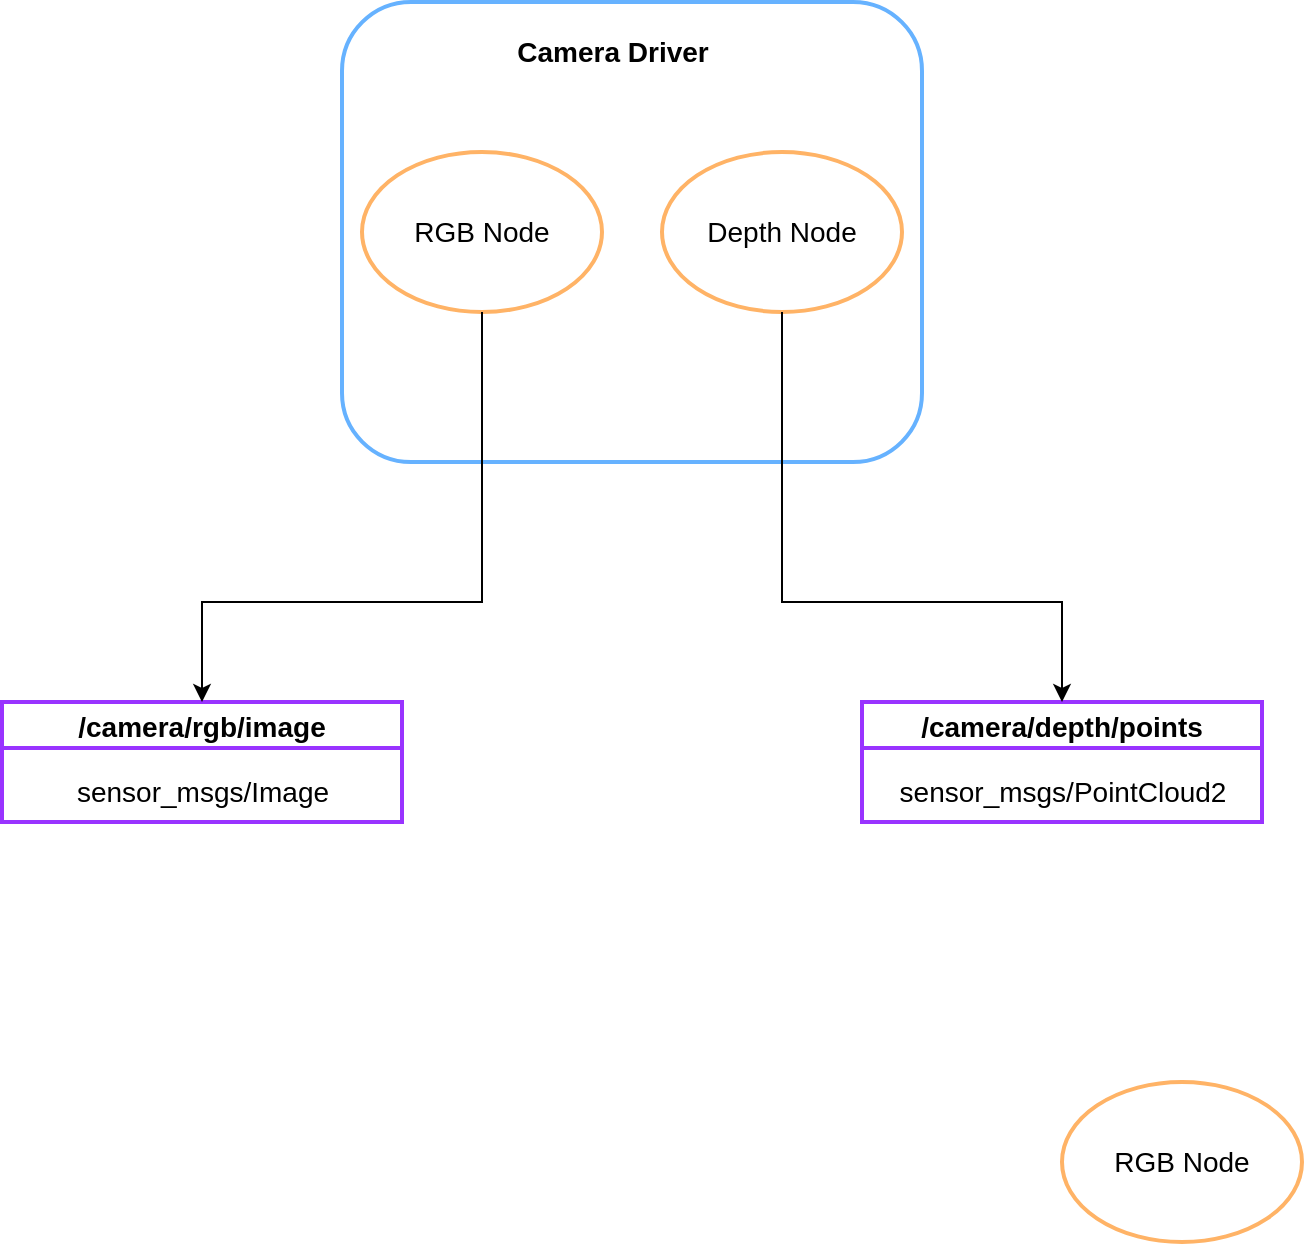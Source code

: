 <mxfile version="20.4.1" type="github">
  <diagram id="prtHgNgQTEPvFCAcTncT" name="Page-1">
    <mxGraphModel dx="2219" dy="913" grid="1" gridSize="10" guides="1" tooltips="1" connect="1" arrows="1" fold="1" page="1" pageScale="1" pageWidth="827" pageHeight="1169" math="0" shadow="0">
      <root>
        <mxCell id="0" />
        <mxCell id="1" parent="0" />
        <mxCell id="816tmAHv5r7IAD_qv0HO-7" value="/camera/rgb/image" style="swimlane;strokeColor=#9933FF;strokeWidth=2;fontSize=14;" vertex="1" parent="1">
          <mxGeometry x="-60" y="410" width="200" height="60" as="geometry">
            <mxRectangle x="250" y="140" width="180" height="30" as="alternateBounds" />
          </mxGeometry>
        </mxCell>
        <mxCell id="816tmAHv5r7IAD_qv0HO-9" value="sensor_msgs/Image" style="text;html=1;align=center;verticalAlign=middle;resizable=0;points=[];autosize=1;strokeColor=none;fillColor=none;fontSize=14;" vertex="1" parent="816tmAHv5r7IAD_qv0HO-7">
          <mxGeometry x="25" y="30" width="150" height="30" as="geometry" />
        </mxCell>
        <mxCell id="816tmAHv5r7IAD_qv0HO-10" value="" style="group" vertex="1" connectable="0" parent="1">
          <mxGeometry x="100" y="60" width="290" height="230" as="geometry" />
        </mxCell>
        <mxCell id="816tmAHv5r7IAD_qv0HO-1" value="" style="rounded=1;whiteSpace=wrap;html=1;strokeColor=#66B2FF;strokeWidth=2;" vertex="1" parent="816tmAHv5r7IAD_qv0HO-10">
          <mxGeometry x="10" width="290" height="230" as="geometry" />
        </mxCell>
        <mxCell id="816tmAHv5r7IAD_qv0HO-2" value="&lt;font style=&quot;font-size: 14px;&quot;&gt;&lt;b&gt;Camera Driver&lt;/b&gt;&lt;/font&gt;" style="text;html=1;strokeColor=none;fillColor=none;align=center;verticalAlign=middle;whiteSpace=wrap;rounded=0;" vertex="1" parent="816tmAHv5r7IAD_qv0HO-10">
          <mxGeometry x="82.5" y="10" width="125" height="30" as="geometry" />
        </mxCell>
        <mxCell id="816tmAHv5r7IAD_qv0HO-3" value="&lt;div&gt;RGB Node&lt;br&gt;&lt;/div&gt;" style="ellipse;whiteSpace=wrap;html=1;fontSize=14;strokeColor=#FFB366;strokeWidth=2;" vertex="1" parent="816tmAHv5r7IAD_qv0HO-10">
          <mxGeometry x="20" y="75" width="120" height="80" as="geometry" />
        </mxCell>
        <mxCell id="816tmAHv5r7IAD_qv0HO-4" value="&lt;div&gt;Depth Node&lt;br&gt;&lt;/div&gt;" style="ellipse;whiteSpace=wrap;html=1;fontSize=14;strokeColor=#FFB366;strokeWidth=2;" vertex="1" parent="816tmAHv5r7IAD_qv0HO-10">
          <mxGeometry x="170" y="75" width="120" height="80" as="geometry" />
        </mxCell>
        <mxCell id="816tmAHv5r7IAD_qv0HO-11" value="&lt;div&gt;RGB Node&lt;br&gt;&lt;/div&gt;" style="ellipse;whiteSpace=wrap;html=1;fontSize=14;strokeColor=#FFB366;strokeWidth=2;" vertex="1" parent="1">
          <mxGeometry x="470" y="600" width="120" height="80" as="geometry" />
        </mxCell>
        <mxCell id="816tmAHv5r7IAD_qv0HO-12" value="/camera/depth/points" style="swimlane;strokeColor=#9933FF;strokeWidth=2;fontSize=14;" vertex="1" parent="1">
          <mxGeometry x="370" y="410" width="200" height="60" as="geometry">
            <mxRectangle x="250" y="140" width="180" height="30" as="alternateBounds" />
          </mxGeometry>
        </mxCell>
        <mxCell id="816tmAHv5r7IAD_qv0HO-13" value="&lt;div&gt;sensor_msgs/PointCloud2&lt;/div&gt;" style="text;html=1;align=center;verticalAlign=middle;resizable=0;points=[];autosize=1;strokeColor=none;fillColor=none;fontSize=14;" vertex="1" parent="816tmAHv5r7IAD_qv0HO-12">
          <mxGeometry x="5" y="30" width="190" height="30" as="geometry" />
        </mxCell>
        <mxCell id="816tmAHv5r7IAD_qv0HO-18" style="edgeStyle=orthogonalEdgeStyle;rounded=0;orthogonalLoop=1;jettySize=auto;html=1;exitX=0.5;exitY=1;exitDx=0;exitDy=0;entryX=0.5;entryY=0;entryDx=0;entryDy=0;fontSize=14;" edge="1" parent="1" source="816tmAHv5r7IAD_qv0HO-4" target="816tmAHv5r7IAD_qv0HO-12">
          <mxGeometry relative="1" as="geometry">
            <Array as="points">
              <mxPoint x="330" y="360" />
              <mxPoint x="470" y="360" />
            </Array>
          </mxGeometry>
        </mxCell>
        <mxCell id="816tmAHv5r7IAD_qv0HO-15" style="edgeStyle=orthogonalEdgeStyle;rounded=0;orthogonalLoop=1;jettySize=auto;html=1;exitX=0.5;exitY=1;exitDx=0;exitDy=0;fontSize=14;entryX=0.5;entryY=0;entryDx=0;entryDy=0;" edge="1" parent="1" source="816tmAHv5r7IAD_qv0HO-3" target="816tmAHv5r7IAD_qv0HO-7">
          <mxGeometry relative="1" as="geometry">
            <mxPoint x="30" y="400" as="targetPoint" />
            <Array as="points">
              <mxPoint x="180" y="360" />
              <mxPoint x="40" y="360" />
            </Array>
          </mxGeometry>
        </mxCell>
      </root>
    </mxGraphModel>
  </diagram>
</mxfile>
